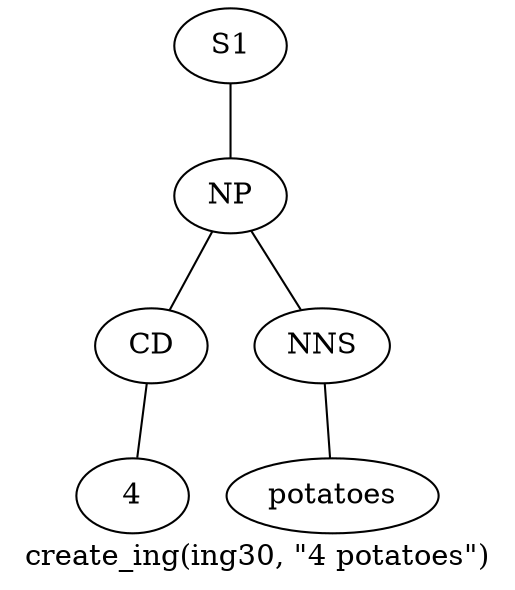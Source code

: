 graph SyntaxGraph {
	label = "create_ing(ing30, \"4 potatoes\")";
	Node0 [label="S1"];
	Node1 [label="NP"];
	Node2 [label="CD"];
	Node3 [label="4"];
	Node4 [label="NNS"];
	Node5 [label="potatoes"];

	Node0 -- Node1;
	Node1 -- Node2;
	Node1 -- Node4;
	Node2 -- Node3;
	Node4 -- Node5;
}